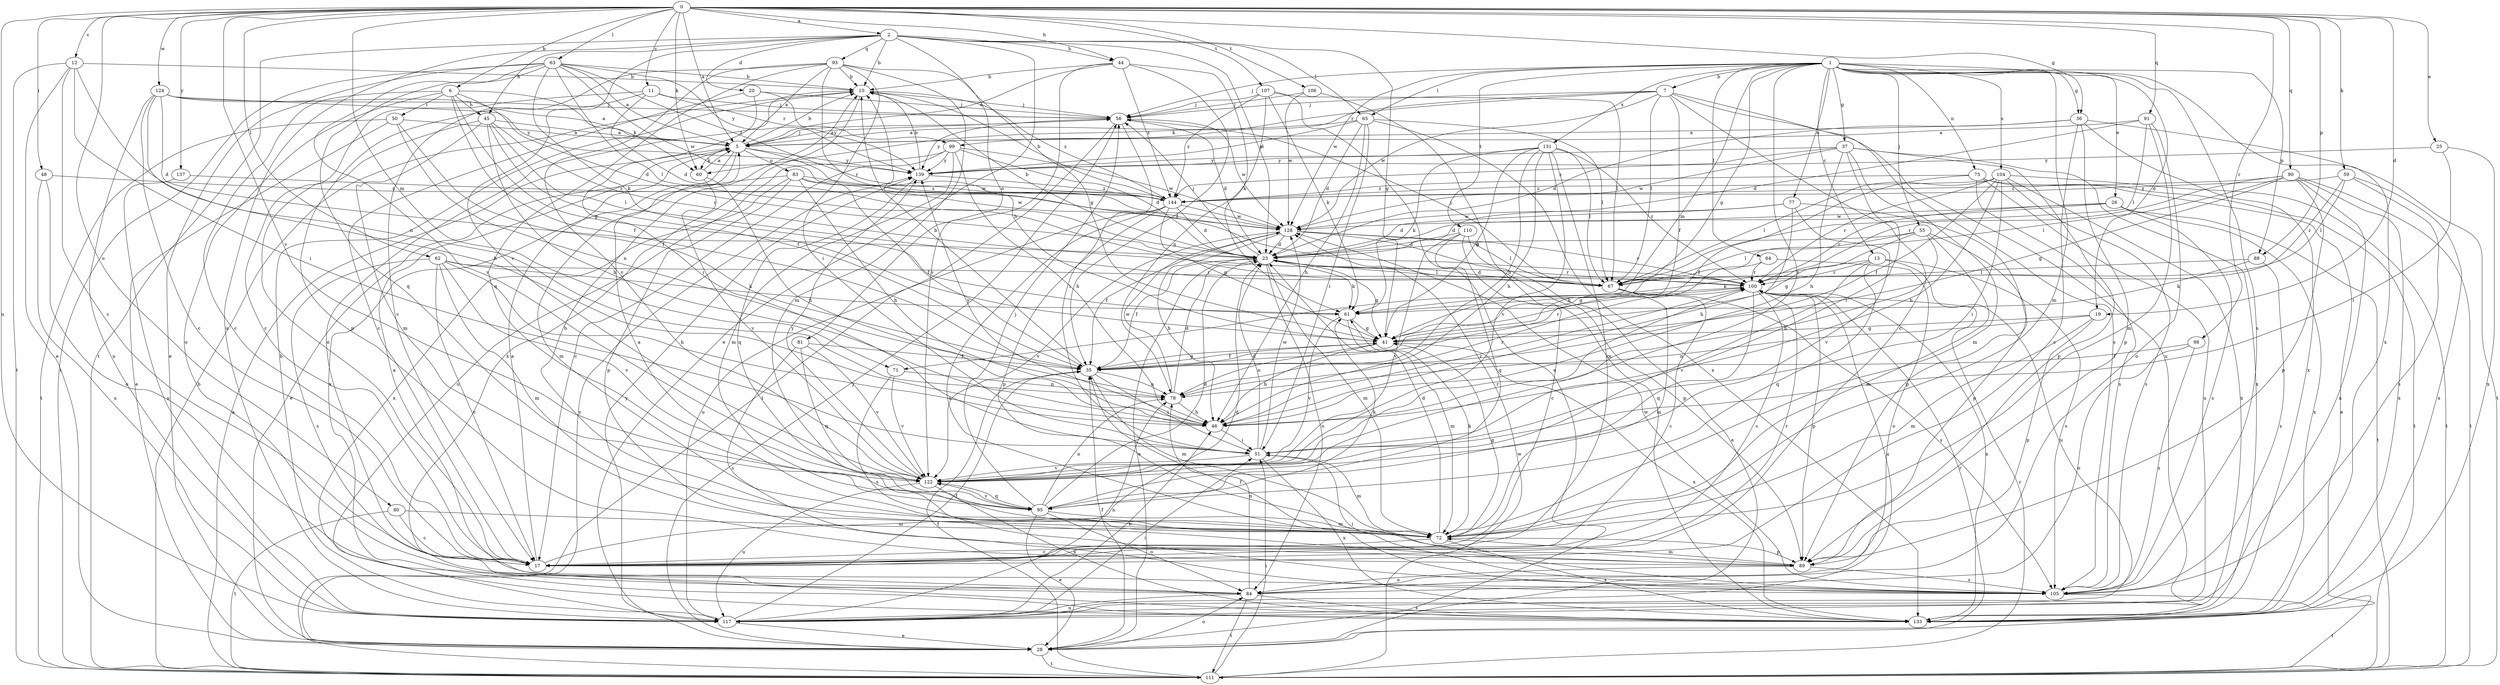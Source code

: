 strict digraph  {
0;
1;
2;
5;
6;
7;
10;
11;
12;
13;
17;
19;
20;
23;
25;
26;
28;
35;
36;
37;
41;
44;
45;
46;
48;
50;
51;
55;
56;
59;
60;
61;
62;
63;
64;
65;
67;
71;
72;
73;
77;
78;
80;
81;
83;
84;
88;
89;
90;
91;
93;
95;
98;
99;
100;
104;
105;
106;
107;
110;
111;
117;
122;
124;
128;
131;
133;
137;
139;
144;
0 -> 2  [label=a];
0 -> 5  [label=a];
0 -> 6  [label=b];
0 -> 11  [label=c];
0 -> 12  [label=c];
0 -> 19  [label=d];
0 -> 25  [label=e];
0 -> 36  [label=g];
0 -> 44  [label=h];
0 -> 48  [label=i];
0 -> 59  [label=k];
0 -> 60  [label=k];
0 -> 62  [label=l];
0 -> 63  [label=l];
0 -> 71  [label=m];
0 -> 80  [label=o];
0 -> 88  [label=p];
0 -> 90  [label=q];
0 -> 91  [label=q];
0 -> 98  [label=r];
0 -> 106  [label=t];
0 -> 107  [label=t];
0 -> 117  [label=u];
0 -> 122  [label=v];
0 -> 124  [label=w];
0 -> 137  [label=y];
1 -> 7  [label=b];
1 -> 13  [label=c];
1 -> 19  [label=d];
1 -> 26  [label=e];
1 -> 36  [label=g];
1 -> 37  [label=g];
1 -> 41  [label=g];
1 -> 55  [label=j];
1 -> 56  [label=j];
1 -> 64  [label=l];
1 -> 65  [label=l];
1 -> 71  [label=m];
1 -> 72  [label=m];
1 -> 73  [label=n];
1 -> 77  [label=n];
1 -> 88  [label=p];
1 -> 104  [label=s];
1 -> 105  [label=s];
1 -> 110  [label=t];
1 -> 122  [label=v];
1 -> 128  [label=w];
1 -> 131  [label=x];
1 -> 133  [label=x];
2 -> 10  [label=b];
2 -> 20  [label=d];
2 -> 23  [label=d];
2 -> 28  [label=e];
2 -> 41  [label=g];
2 -> 44  [label=h];
2 -> 45  [label=h];
2 -> 65  [label=l];
2 -> 81  [label=o];
2 -> 93  [label=q];
2 -> 111  [label=t];
2 -> 117  [label=u];
2 -> 122  [label=v];
5 -> 10  [label=b];
5 -> 28  [label=e];
5 -> 56  [label=j];
5 -> 60  [label=k];
5 -> 83  [label=o];
5 -> 128  [label=w];
5 -> 133  [label=x];
5 -> 139  [label=y];
6 -> 17  [label=c];
6 -> 23  [label=d];
6 -> 35  [label=f];
6 -> 41  [label=g];
6 -> 45  [label=h];
6 -> 50  [label=i];
6 -> 60  [label=k];
6 -> 84  [label=o];
7 -> 17  [label=c];
7 -> 35  [label=f];
7 -> 56  [label=j];
7 -> 60  [label=k];
7 -> 67  [label=l];
7 -> 99  [label=r];
7 -> 105  [label=s];
7 -> 117  [label=u];
7 -> 128  [label=w];
10 -> 56  [label=j];
10 -> 84  [label=o];
10 -> 133  [label=x];
10 -> 144  [label=z];
11 -> 17  [label=c];
11 -> 23  [label=d];
11 -> 56  [label=j];
11 -> 89  [label=p];
11 -> 99  [label=r];
12 -> 10  [label=b];
12 -> 17  [label=c];
12 -> 28  [label=e];
12 -> 51  [label=i];
12 -> 78  [label=n];
12 -> 111  [label=t];
13 -> 61  [label=k];
13 -> 95  [label=q];
13 -> 100  [label=r];
13 -> 105  [label=s];
13 -> 117  [label=u];
13 -> 122  [label=v];
17 -> 5  [label=a];
17 -> 23  [label=d];
17 -> 100  [label=r];
19 -> 41  [label=g];
19 -> 72  [label=m];
19 -> 78  [label=n];
19 -> 89  [label=p];
20 -> 17  [label=c];
20 -> 51  [label=i];
20 -> 56  [label=j];
20 -> 139  [label=y];
23 -> 10  [label=b];
23 -> 28  [label=e];
23 -> 35  [label=f];
23 -> 41  [label=g];
23 -> 56  [label=j];
23 -> 61  [label=k];
23 -> 67  [label=l];
23 -> 72  [label=m];
23 -> 84  [label=o];
23 -> 100  [label=r];
25 -> 51  [label=i];
25 -> 133  [label=x];
25 -> 139  [label=y];
26 -> 23  [label=d];
26 -> 100  [label=r];
26 -> 105  [label=s];
26 -> 111  [label=t];
26 -> 128  [label=w];
26 -> 133  [label=x];
28 -> 35  [label=f];
28 -> 56  [label=j];
28 -> 84  [label=o];
28 -> 100  [label=r];
28 -> 111  [label=t];
28 -> 139  [label=y];
35 -> 10  [label=b];
35 -> 41  [label=g];
35 -> 51  [label=i];
35 -> 72  [label=m];
35 -> 78  [label=n];
36 -> 5  [label=a];
36 -> 17  [label=c];
36 -> 23  [label=d];
36 -> 89  [label=p];
36 -> 111  [label=t];
36 -> 133  [label=x];
37 -> 46  [label=h];
37 -> 51  [label=i];
37 -> 72  [label=m];
37 -> 89  [label=p];
37 -> 128  [label=w];
37 -> 133  [label=x];
37 -> 139  [label=y];
37 -> 144  [label=z];
41 -> 10  [label=b];
41 -> 35  [label=f];
41 -> 46  [label=h];
41 -> 78  [label=n];
41 -> 100  [label=r];
41 -> 133  [label=x];
44 -> 5  [label=a];
44 -> 10  [label=b];
44 -> 35  [label=f];
44 -> 61  [label=k];
44 -> 122  [label=v];
44 -> 144  [label=z];
45 -> 5  [label=a];
45 -> 17  [label=c];
45 -> 35  [label=f];
45 -> 46  [label=h];
45 -> 67  [label=l];
45 -> 72  [label=m];
45 -> 100  [label=r];
46 -> 51  [label=i];
46 -> 100  [label=r];
46 -> 139  [label=y];
48 -> 84  [label=o];
48 -> 117  [label=u];
48 -> 144  [label=z];
50 -> 5  [label=a];
50 -> 28  [label=e];
50 -> 35  [label=f];
50 -> 78  [label=n];
50 -> 111  [label=t];
51 -> 23  [label=d];
51 -> 72  [label=m];
51 -> 122  [label=v];
51 -> 128  [label=w];
51 -> 133  [label=x];
55 -> 23  [label=d];
55 -> 41  [label=g];
55 -> 46  [label=h];
55 -> 67  [label=l];
55 -> 72  [label=m];
55 -> 89  [label=p];
56 -> 5  [label=a];
56 -> 23  [label=d];
56 -> 51  [label=i];
56 -> 111  [label=t];
56 -> 128  [label=w];
56 -> 139  [label=y];
59 -> 67  [label=l];
59 -> 100  [label=r];
59 -> 105  [label=s];
59 -> 133  [label=x];
59 -> 144  [label=z];
60 -> 5  [label=a];
60 -> 46  [label=h];
60 -> 122  [label=v];
61 -> 41  [label=g];
61 -> 72  [label=m];
61 -> 122  [label=v];
62 -> 17  [label=c];
62 -> 46  [label=h];
62 -> 61  [label=k];
62 -> 72  [label=m];
62 -> 100  [label=r];
62 -> 105  [label=s];
62 -> 122  [label=v];
63 -> 5  [label=a];
63 -> 10  [label=b];
63 -> 28  [label=e];
63 -> 61  [label=k];
63 -> 67  [label=l];
63 -> 95  [label=q];
63 -> 111  [label=t];
63 -> 122  [label=v];
63 -> 128  [label=w];
63 -> 139  [label=y];
63 -> 144  [label=z];
64 -> 41  [label=g];
64 -> 84  [label=o];
64 -> 100  [label=r];
65 -> 5  [label=a];
65 -> 23  [label=d];
65 -> 46  [label=h];
65 -> 51  [label=i];
65 -> 67  [label=l];
65 -> 133  [label=x];
65 -> 139  [label=y];
67 -> 17  [label=c];
67 -> 23  [label=d];
67 -> 56  [label=j];
67 -> 72  [label=m];
67 -> 105  [label=s];
71 -> 78  [label=n];
71 -> 105  [label=s];
71 -> 122  [label=v];
72 -> 5  [label=a];
72 -> 17  [label=c];
72 -> 23  [label=d];
72 -> 41  [label=g];
72 -> 61  [label=k];
72 -> 89  [label=p];
72 -> 133  [label=x];
73 -> 28  [label=e];
73 -> 35  [label=f];
73 -> 105  [label=s];
73 -> 111  [label=t];
73 -> 117  [label=u];
73 -> 144  [label=z];
77 -> 23  [label=d];
77 -> 46  [label=h];
77 -> 89  [label=p];
77 -> 122  [label=v];
77 -> 128  [label=w];
78 -> 23  [label=d];
78 -> 46  [label=h];
78 -> 100  [label=r];
78 -> 128  [label=w];
80 -> 17  [label=c];
80 -> 72  [label=m];
80 -> 111  [label=t];
81 -> 35  [label=f];
81 -> 95  [label=q];
81 -> 105  [label=s];
81 -> 122  [label=v];
83 -> 35  [label=f];
83 -> 46  [label=h];
83 -> 72  [label=m];
83 -> 89  [label=p];
83 -> 128  [label=w];
83 -> 133  [label=x];
83 -> 144  [label=z];
84 -> 5  [label=a];
84 -> 78  [label=n];
84 -> 111  [label=t];
84 -> 117  [label=u];
84 -> 133  [label=x];
88 -> 61  [label=k];
88 -> 67  [label=l];
88 -> 105  [label=s];
89 -> 10  [label=b];
89 -> 72  [label=m];
89 -> 84  [label=o];
89 -> 105  [label=s];
90 -> 41  [label=g];
90 -> 67  [label=l];
90 -> 89  [label=p];
90 -> 100  [label=r];
90 -> 111  [label=t];
90 -> 117  [label=u];
90 -> 133  [label=x];
90 -> 144  [label=z];
91 -> 5  [label=a];
91 -> 23  [label=d];
91 -> 67  [label=l];
91 -> 72  [label=m];
91 -> 84  [label=o];
93 -> 5  [label=a];
93 -> 10  [label=b];
93 -> 17  [label=c];
93 -> 41  [label=g];
93 -> 51  [label=i];
93 -> 72  [label=m];
93 -> 95  [label=q];
93 -> 100  [label=r];
93 -> 122  [label=v];
95 -> 23  [label=d];
95 -> 28  [label=e];
95 -> 56  [label=j];
95 -> 61  [label=k];
95 -> 72  [label=m];
95 -> 78  [label=n];
95 -> 84  [label=o];
95 -> 122  [label=v];
98 -> 35  [label=f];
98 -> 84  [label=o];
98 -> 105  [label=s];
99 -> 17  [label=c];
99 -> 23  [label=d];
99 -> 46  [label=h];
99 -> 72  [label=m];
99 -> 117  [label=u];
99 -> 128  [label=w];
99 -> 139  [label=y];
100 -> 17  [label=c];
100 -> 61  [label=k];
100 -> 89  [label=p];
100 -> 95  [label=q];
100 -> 117  [label=u];
100 -> 133  [label=x];
104 -> 35  [label=f];
104 -> 46  [label=h];
104 -> 51  [label=i];
104 -> 67  [label=l];
104 -> 100  [label=r];
104 -> 105  [label=s];
104 -> 111  [label=t];
104 -> 133  [label=x];
104 -> 144  [label=z];
105 -> 35  [label=f];
105 -> 51  [label=i];
105 -> 111  [label=t];
105 -> 128  [label=w];
106 -> 56  [label=j];
106 -> 128  [label=w];
106 -> 133  [label=x];
107 -> 28  [label=e];
107 -> 56  [label=j];
107 -> 61  [label=k];
107 -> 67  [label=l];
107 -> 78  [label=n];
107 -> 144  [label=z];
110 -> 17  [label=c];
110 -> 23  [label=d];
110 -> 28  [label=e];
110 -> 95  [label=q];
110 -> 122  [label=v];
111 -> 5  [label=a];
111 -> 10  [label=b];
111 -> 35  [label=f];
111 -> 51  [label=i];
111 -> 100  [label=r];
111 -> 128  [label=w];
117 -> 10  [label=b];
117 -> 28  [label=e];
117 -> 35  [label=f];
117 -> 46  [label=h];
117 -> 51  [label=i];
117 -> 78  [label=n];
117 -> 139  [label=y];
122 -> 95  [label=q];
122 -> 100  [label=r];
122 -> 117  [label=u];
122 -> 133  [label=x];
122 -> 139  [label=y];
124 -> 5  [label=a];
124 -> 17  [label=c];
124 -> 23  [label=d];
124 -> 46  [label=h];
124 -> 56  [label=j];
124 -> 117  [label=u];
124 -> 139  [label=y];
128 -> 23  [label=d];
128 -> 35  [label=f];
128 -> 46  [label=h];
128 -> 67  [label=l];
128 -> 89  [label=p];
128 -> 100  [label=r];
128 -> 122  [label=v];
131 -> 17  [label=c];
131 -> 41  [label=g];
131 -> 46  [label=h];
131 -> 61  [label=k];
131 -> 67  [label=l];
131 -> 78  [label=n];
131 -> 100  [label=r];
131 -> 122  [label=v];
131 -> 139  [label=y];
137 -> 117  [label=u];
137 -> 144  [label=z];
139 -> 10  [label=b];
139 -> 95  [label=q];
139 -> 144  [label=z];
144 -> 10  [label=b];
144 -> 23  [label=d];
144 -> 41  [label=g];
144 -> 89  [label=p];
144 -> 105  [label=s];
144 -> 117  [label=u];
144 -> 128  [label=w];
}
